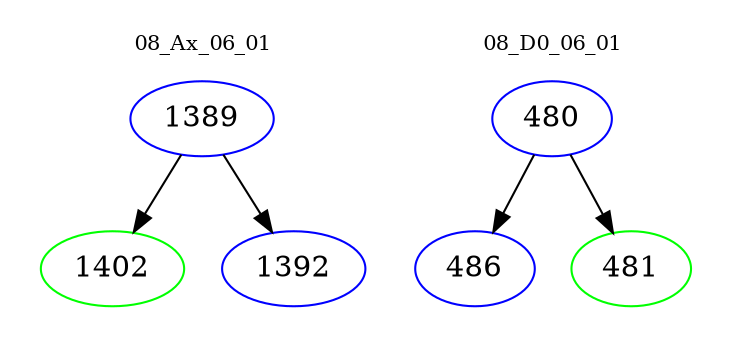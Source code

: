 digraph{
subgraph cluster_0 {
color = white
label = "08_Ax_06_01";
fontsize=10;
T0_1389 [label="1389", color="blue"]
T0_1389 -> T0_1402 [color="black"]
T0_1402 [label="1402", color="green"]
T0_1389 -> T0_1392 [color="black"]
T0_1392 [label="1392", color="blue"]
}
subgraph cluster_1 {
color = white
label = "08_D0_06_01";
fontsize=10;
T1_480 [label="480", color="blue"]
T1_480 -> T1_486 [color="black"]
T1_486 [label="486", color="blue"]
T1_480 -> T1_481 [color="black"]
T1_481 [label="481", color="green"]
}
}
